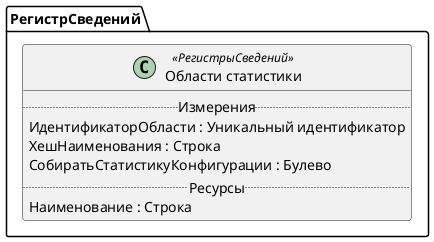﻿@startuml ОбластиСтатистики
'!include templates.wsd
'..\include templates.wsd
class РегистрСведений.ОбластиСтатистики as "Области статистики" <<РегистрыСведений>>
{
..Измерения..
ИдентификаторОбласти : Уникальный идентификатор
ХешНаименования : Строка
СобиратьСтатистикуКонфигурации : Булево
..Ресурсы..
Наименование : Строка
}
@enduml
